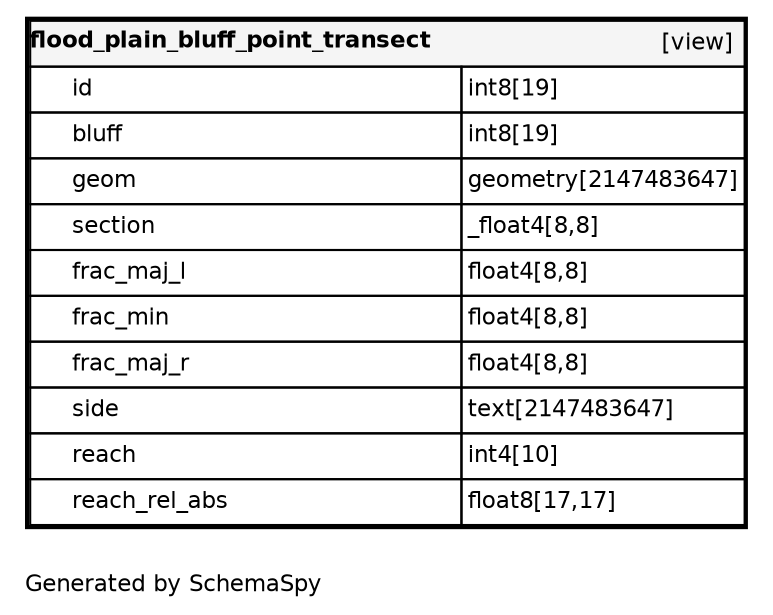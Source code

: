 digraph "oneDegreeRelationshipsDiagram" {
  graph [    rankdir="RL"    bgcolor="#ffffff"    label="\nGenerated by SchemaSpy"    labeljust="l"    nodesep="0.18"    ranksep="0.46"    fontname="Helvetica"    fontsize="11"    ration="compress"  ];  node [    fontname="Helvetica"    fontsize="11"    shape="plaintext"  ];  edge [    arrowsize="0.8"  ];
  "flood_plain_bluff_point_transect" [
   label=<
    <TABLE BORDER="2" CELLBORDER="1" CELLSPACING="0" BGCOLOR="#ffffff">
      <TR><TD COLSPAN="4"  BGCOLOR="#f5f5f5"><TABLE BORDER="0" CELLSPACING="0"><TR><TD ALIGN="LEFT" FIXEDSIZE="TRUE" WIDTH="186" HEIGHT="16"><B>flood_plain_bluff_point_transect</B></TD><TD ALIGN="RIGHT">[view]</TD></TR></TABLE></TD></TR>
      <TR><TD PORT="id" COLSPAN="2" ALIGN="LEFT"><TABLE BORDER="0" CELLSPACING="0" ALIGN="LEFT"><TR ALIGN="LEFT"><TD ALIGN="LEFT" FIXEDSIZE="TRUE" WIDTH="15" HEIGHT="16"></TD><TD ALIGN="LEFT" FIXEDSIZE="TRUE" WIDTH="186" HEIGHT="16">id</TD></TR></TABLE></TD><TD PORT="id.type" ALIGN="LEFT">int8[19]</TD></TR>
      <TR><TD PORT="bluff" COLSPAN="2" ALIGN="LEFT"><TABLE BORDER="0" CELLSPACING="0" ALIGN="LEFT"><TR ALIGN="LEFT"><TD ALIGN="LEFT" FIXEDSIZE="TRUE" WIDTH="15" HEIGHT="16"></TD><TD ALIGN="LEFT" FIXEDSIZE="TRUE" WIDTH="186" HEIGHT="16">bluff</TD></TR></TABLE></TD><TD PORT="bluff.type" ALIGN="LEFT">int8[19]</TD></TR>
      <TR><TD PORT="geom" COLSPAN="2" ALIGN="LEFT"><TABLE BORDER="0" CELLSPACING="0" ALIGN="LEFT"><TR ALIGN="LEFT"><TD ALIGN="LEFT" FIXEDSIZE="TRUE" WIDTH="15" HEIGHT="16"></TD><TD ALIGN="LEFT" FIXEDSIZE="TRUE" WIDTH="186" HEIGHT="16">geom</TD></TR></TABLE></TD><TD PORT="geom.type" ALIGN="LEFT">geometry[2147483647]</TD></TR>
      <TR><TD PORT="section" COLSPAN="2" ALIGN="LEFT"><TABLE BORDER="0" CELLSPACING="0" ALIGN="LEFT"><TR ALIGN="LEFT"><TD ALIGN="LEFT" FIXEDSIZE="TRUE" WIDTH="15" HEIGHT="16"></TD><TD ALIGN="LEFT" FIXEDSIZE="TRUE" WIDTH="186" HEIGHT="16">section</TD></TR></TABLE></TD><TD PORT="section.type" ALIGN="LEFT">_float4[8,8]</TD></TR>
      <TR><TD PORT="frac_maj_l" COLSPAN="2" ALIGN="LEFT"><TABLE BORDER="0" CELLSPACING="0" ALIGN="LEFT"><TR ALIGN="LEFT"><TD ALIGN="LEFT" FIXEDSIZE="TRUE" WIDTH="15" HEIGHT="16"></TD><TD ALIGN="LEFT" FIXEDSIZE="TRUE" WIDTH="186" HEIGHT="16">frac_maj_l</TD></TR></TABLE></TD><TD PORT="frac_maj_l.type" ALIGN="LEFT">float4[8,8]</TD></TR>
      <TR><TD PORT="frac_min" COLSPAN="2" ALIGN="LEFT"><TABLE BORDER="0" CELLSPACING="0" ALIGN="LEFT"><TR ALIGN="LEFT"><TD ALIGN="LEFT" FIXEDSIZE="TRUE" WIDTH="15" HEIGHT="16"></TD><TD ALIGN="LEFT" FIXEDSIZE="TRUE" WIDTH="186" HEIGHT="16">frac_min</TD></TR></TABLE></TD><TD PORT="frac_min.type" ALIGN="LEFT">float4[8,8]</TD></TR>
      <TR><TD PORT="frac_maj_r" COLSPAN="2" ALIGN="LEFT"><TABLE BORDER="0" CELLSPACING="0" ALIGN="LEFT"><TR ALIGN="LEFT"><TD ALIGN="LEFT" FIXEDSIZE="TRUE" WIDTH="15" HEIGHT="16"></TD><TD ALIGN="LEFT" FIXEDSIZE="TRUE" WIDTH="186" HEIGHT="16">frac_maj_r</TD></TR></TABLE></TD><TD PORT="frac_maj_r.type" ALIGN="LEFT">float4[8,8]</TD></TR>
      <TR><TD PORT="side" COLSPAN="2" ALIGN="LEFT"><TABLE BORDER="0" CELLSPACING="0" ALIGN="LEFT"><TR ALIGN="LEFT"><TD ALIGN="LEFT" FIXEDSIZE="TRUE" WIDTH="15" HEIGHT="16"></TD><TD ALIGN="LEFT" FIXEDSIZE="TRUE" WIDTH="186" HEIGHT="16">side</TD></TR></TABLE></TD><TD PORT="side.type" ALIGN="LEFT">text[2147483647]</TD></TR>
      <TR><TD PORT="reach" COLSPAN="2" ALIGN="LEFT"><TABLE BORDER="0" CELLSPACING="0" ALIGN="LEFT"><TR ALIGN="LEFT"><TD ALIGN="LEFT" FIXEDSIZE="TRUE" WIDTH="15" HEIGHT="16"></TD><TD ALIGN="LEFT" FIXEDSIZE="TRUE" WIDTH="186" HEIGHT="16">reach</TD></TR></TABLE></TD><TD PORT="reach.type" ALIGN="LEFT">int4[10]</TD></TR>
      <TR><TD PORT="reach_rel_abs" COLSPAN="2" ALIGN="LEFT"><TABLE BORDER="0" CELLSPACING="0" ALIGN="LEFT"><TR ALIGN="LEFT"><TD ALIGN="LEFT" FIXEDSIZE="TRUE" WIDTH="15" HEIGHT="16"></TD><TD ALIGN="LEFT" FIXEDSIZE="TRUE" WIDTH="186" HEIGHT="16">reach_rel_abs</TD></TR></TABLE></TD><TD PORT="reach_rel_abs.type" ALIGN="LEFT">float8[17,17]</TD></TR>
    </TABLE>>
    URL="../../tables/flood_plain_bluff_point_transect.html"
    target="_top"
    tooltip="flood_plain_bluff_point_transect"
  ];
}

